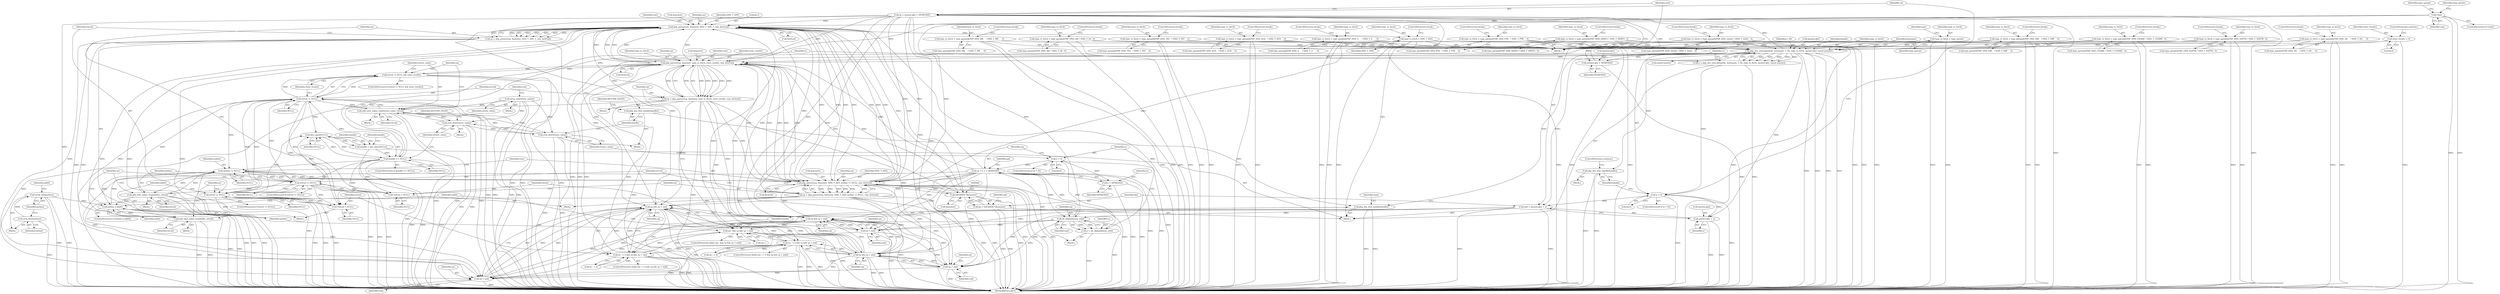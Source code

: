 digraph "1_php-src_2fefae47716d501aec41c1102f3fd4531f070b05@integer" {
"1000429" [label="(Call,cp = answer.qb2 + HFIXEDSZ)"];
"1000411" [label="(Call,php_dns_search(handle, hostname, C_IN, type_to_fetch, answer.qb2, sizeof answer))"];
"1000402" [label="(Call,handle == NULL)"];
"1000397" [label="(Call,handle = dns_open(NULL))"];
"1000399" [label="(Call,dns_open(NULL))"];
"1000523" [label="(Call,retval != NULL)"];
"1000608" [label="(Call,add_next_index_zval(addtl, retval))"];
"1000532" [label="(Call,authns || addtl)"];
"1000559" [label="(Call,authns != NULL)"];
"1000570" [label="(Call,add_next_index_zval(authns, retval))"];
"1000566" [label="(Call,retval != NULL)"];
"1000549" [label="(Call,*retval = NULL)"];
"1000174" [label="(Call,array_init(authns))"];
"1000172" [label="(Call,zval_dtor(authns))"];
"1000604" [label="(Call,retval != NULL)"];
"1000589" [label="(Call,*retval = NULL)"];
"1000528" [label="(Call,add_next_index_zval(return_value, retval))"];
"1000209" [label="(Call,array_init(return_value))"];
"1000406" [label="(Call,zval_dtor(return_value))"];
"1000489" [label="(Call,zval_dtor(return_value))"];
"1000325" [label="(Call,type_to_fetch = type_param&PHP_DNS_MX    ? DNS_T_MX    : 0)"];
"1000375" [label="(Call,type_to_fetch = type_param&PHP_DNS_A6\t ? DNS_T_A6 : 0)"];
"1000335" [label="(Call,type_to_fetch = type_param&PHP_DNS_TXT   ? DNS_T_TXT   : 0)"];
"1000295" [label="(Call,type_to_fetch = type_param&PHP_DNS_SOA   ? DNS_T_SOA   : 0)"];
"1000315" [label="(Call,type_to_fetch = type_param&PHP_DNS_HINFO ? DNS_T_HINFO : 0)"];
"1000305" [label="(Call,type_to_fetch = type_param&PHP_DNS_PTR   ? DNS_T_PTR   : 0)"];
"1000265" [label="(Call,type_to_fetch = type_param&PHP_DNS_A     ? DNS_T_A     : 0)"];
"1000390" [label="(Call,type_to_fetch = DNS_T_ANY)"];
"1000594" [label="(Call,php_parserr(cp, &answer, DNS_T_ANY, 1, raw, &retval))"];
"1000552" [label="(Call,cp = php_parserr(cp, &answer, DNS_T_ANY, authns != NULL, raw, &retval))"];
"1000554" [label="(Call,php_parserr(cp, &answer, DNS_T_ANY, authns != NULL, raw, &retval))"];
"1000510" [label="(Call,cp = php_parserr(cp, &answer, type_to_fetch, store_results, raw, &retval))"];
"1000512" [label="(Call,php_parserr(cp, &answer, type_to_fetch, store_results, raw, &retval))"];
"1000494" [label="(Call,cp += n + QFIXEDSZ)"];
"1000485" [label="(Call,n < 0)"];
"1000479" [label="(Call,n = dn_skipname(cp, end))"];
"1000481" [label="(Call,dn_skipname(cp, end))"];
"1000429" [label="(Call,cp = answer.qb2 + HFIXEDSZ)"];
"1000436" [label="(Call,end = answer.qb2 + n)"];
"1000422" [label="(Call,n < 0)"];
"1000409" [label="(Call,n = php_dns_search(handle, hostname, C_IN, type_to_fetch, answer.qb2, sizeof answer))"];
"1000503" [label="(Call,cp && cp < end)"];
"1000505" [label="(Call,cp < end)"];
"1000582" [label="(Call,cp && cp < end)"];
"1000542" [label="(Call,cp && cp < end)"];
"1000544" [label="(Call,cp < end)"];
"1000592" [label="(Call,cp = php_parserr(cp, &answer, DNS_T_ANY, 1, raw, &retval))"];
"1000584" [label="(Call,cp < end)"];
"1000445" [label="(Call,(HEADER *)&answer)"];
"1000522" [label="(Call,retval != NULL && store_results)"];
"1000385" [label="(Call,store_results = 0)"];
"1000184" [label="(Call,!raw)"];
"1000345" [label="(Call,type_to_fetch = type_param&PHP_DNS_AAAA\t ? DNS_T_AAAA  : 0)"];
"1000255" [label="(Call,type_to_fetch = type_param)"];
"1000355" [label="(Call,type_to_fetch = type_param&PHP_DNS_SRV   ? DNS_T_SRV   : 0)"];
"1000285" [label="(Call,type_to_fetch = type_param&PHP_DNS_CNAME ? DNS_T_CNAME : 0)"];
"1000365" [label="(Call,type_to_fetch = type_param&PHP_DNS_NAPTR ? DNS_T_NAPTR : 0)"];
"1000275" [label="(Call,type_to_fetch = type_param&PHP_DNS_NS    ? DNS_T_NS    : 0)"];
"1000500" [label="(Call,an-- && cp && cp < end)"];
"1000537" [label="(Call,ns-- > 0 && cp && cp < end)"];
"1000577" [label="(Call,ar-- > 0 && cp && cp < end)"];
"1000443" [label="(Call,hp = (HEADER *)&answer)"];
"1000438" [label="(Call,answer.qb2 + n)"];
"1000426" [label="(Call,php_dns_free_handle(handle))"];
"1000431" [label="(Call,answer.qb2 + HFIXEDSZ)"];
"1000491" [label="(Call,php_dns_free_handle(handle))"];
"1000611" [label="(Call,php_dns_free_handle(handle))"];
"1000496" [label="(Call,n + QFIXEDSZ)"];
"1000432" [label="(Call,answer.qb2)"];
"1000422" [label="(Call,n < 0)"];
"1000419" [label="(Call,sizeof answer)"];
"1000490" [label="(Identifier,return_value)"];
"1000171" [label="(Block,)"];
"1000605" [label="(Identifier,retval)"];
"1000307" [label="(Call,type_param&PHP_DNS_PTR   ? DNS_T_PTR   : 0)"];
"1000365" [label="(Call,type_to_fetch = type_param&PHP_DNS_NAPTR ? DNS_T_NAPTR : 0)"];
"1000577" [label="(Call,ar-- > 0 && cp && cp < end)"];
"1000202" [label="(Identifier,type_param)"];
"1000491" [label="(Call,php_dns_free_handle(handle))"];
"1000295" [label="(Call,type_to_fetch = type_param&PHP_DNS_SOA   ? DNS_T_SOA   : 0)"];
"1000387" [label="(Literal,0)"];
"1000401" [label="(ControlStructure,if (handle == NULL))"];
"1000287" [label="(Call,type_param&PHP_DNS_CNAME ? DNS_T_CNAME : 0)"];
"1000606" [label="(Identifier,NULL)"];
"1000184" [label="(Call,!raw)"];
"1000400" [label="(Identifier,NULL)"];
"1000550" [label="(Identifier,retval)"];
"1000327" [label="(Call,type_param&PHP_DNS_MX    ? DNS_T_MX    : 0)"];
"1000518" [label="(Identifier,raw)"];
"1000447" [label="(Call,&answer)"];
"1000353" [label="(ControlStructure,break;)"];
"1000532" [label="(Call,authns || addtl)"];
"1000355" [label="(Call,type_to_fetch = type_param&PHP_DNS_SRV   ? DNS_T_SRV   : 0)"];
"1000479" [label="(Call,n = dn_skipname(cp, end))"];
"1000415" [label="(Identifier,type_to_fetch)"];
"1000551" [label="(Identifier,NULL)"];
"1000406" [label="(Call,zval_dtor(return_value))"];
"1000210" [label="(Identifier,return_value)"];
"1000212" [label="(Identifier,raw)"];
"1000296" [label="(Identifier,type_to_fetch)"];
"1000537" [label="(Call,ns-- > 0 && cp && cp < end)"];
"1000356" [label="(Identifier,type_to_fetch)"];
"1000566" [label="(Call,retval != NULL)"];
"1000431" [label="(Call,answer.qb2 + HFIXEDSZ)"];
"1000255" [label="(Call,type_to_fetch = type_param)"];
"1000335" [label="(Call,type_to_fetch = type_param&PHP_DNS_TXT   ? DNS_T_TXT   : 0)"];
"1000528" [label="(Call,add_next_index_zval(return_value, retval))"];
"1000531" [label="(ControlStructure,if (authns || addtl))"];
"1000336" [label="(Identifier,type_to_fetch)"];
"1000507" [label="(Identifier,end)"];
"1000390" [label="(Call,type_to_fetch = DNS_T_ANY)"];
"1000377" [label="(Call,type_param&PHP_DNS_A6\t ? DNS_T_A6 : 0)"];
"1000523" [label="(Call,retval != NULL)"];
"1000608" [label="(Call,add_next_index_zval(addtl, retval))"];
"1000561" [label="(Identifier,NULL)"];
"1000297" [label="(Call,type_param&PHP_DNS_SOA   ? DNS_T_SOA   : 0)"];
"1000590" [label="(Identifier,retval)"];
"1000499" [label="(ControlStructure,while (an-- && cp && cp < end))"];
"1000267" [label="(Call,type_param&PHP_DNS_A     ? DNS_T_A     : 0)"];
"1000183" [label="(ControlStructure,if (!raw))"];
"1000611" [label="(Call,php_dns_free_handle(handle))"];
"1000486" [label="(Identifier,n)"];
"1000601" [label="(Call,&retval)"];
"1000517" [label="(Identifier,store_results)"];
"1000277" [label="(Call,type_param&PHP_DNS_NS    ? DNS_T_NS    : 0)"];
"1000326" [label="(Identifier,type_to_fetch)"];
"1000405" [label="(Block,)"];
"1000545" [label="(Identifier,cp)"];
"1000584" [label="(Call,cp < end)"];
"1000568" [label="(Identifier,NULL)"];
"1000527" [label="(Block,)"];
"1000346" [label="(Identifier,type_to_fetch)"];
"1000538" [label="(Call,ns-- > 0)"];
"1000172" [label="(Call,zval_dtor(authns))"];
"1000556" [label="(Call,&answer)"];
"1000427" [label="(Identifier,handle)"];
"1000603" [label="(ControlStructure,if (retval != NULL))"];
"1000409" [label="(Call,n = php_dns_search(handle, hostname, C_IN, type_to_fetch, answer.qb2, sizeof answer))"];
"1000413" [label="(Identifier,hostname)"];
"1000600" [label="(Identifier,raw)"];
"1000174" [label="(Call,array_init(authns))"];
"1000508" [label="(Block,)"];
"1000596" [label="(Call,&answer)"];
"1000592" [label="(Call,cp = php_parserr(cp, &answer, DNS_T_ANY, 1, raw, &retval))"];
"1000478" [label="(Block,)"];
"1000589" [label="(Call,*retval = NULL)"];
"1000273" [label="(ControlStructure,break;)"];
"1000375" [label="(Call,type_to_fetch = type_param&PHP_DNS_A6\t ? DNS_T_A6 : 0)"];
"1000516" [label="(Identifier,type_to_fetch)"];
"1000536" [label="(ControlStructure,while (ns-- > 0 && cp && cp < end))"];
"1000450" [label="(Identifier,qd)"];
"1000435" [label="(Identifier,HFIXEDSZ)"];
"1000323" [label="(ControlStructure,break;)"];
"1000414" [label="(Identifier,C_IN)"];
"1000306" [label="(Identifier,type_to_fetch)"];
"1000525" [label="(Identifier,NULL)"];
"1000555" [label="(Identifier,cp)"];
"1000609" [label="(Identifier,addtl)"];
"1000543" [label="(Identifier,cp)"];
"1000175" [label="(Identifier,authns)"];
"1000408" [label="(Identifier,RETURN_FALSE)"];
"1000552" [label="(Call,cp = php_parserr(cp, &answer, DNS_T_ANY, authns != NULL, raw, &retval))"];
"1000563" [label="(Call,&retval)"];
"1000513" [label="(Identifier,cp)"];
"1000266" [label="(Identifier,type_to_fetch)"];
"1000529" [label="(Identifier,return_value)"];
"1000578" [label="(Call,ar-- > 0)"];
"1000275" [label="(Call,type_to_fetch = type_param&PHP_DNS_NS    ? DNS_T_NS    : 0)"];
"1000544" [label="(Call,cp < end)"];
"1000367" [label="(Call,type_param&PHP_DNS_NAPTR ? DNS_T_NAPTR : 0)"];
"1000402" [label="(Call,handle == NULL)"];
"1000610" [label="(Identifier,retval)"];
"1000485" [label="(Call,n < 0)"];
"1000526" [label="(Identifier,store_results)"];
"1000521" [label="(ControlStructure,if (retval != NULL && store_results))"];
"1000286" [label="(Identifier,type_to_fetch)"];
"1000496" [label="(Call,n + QFIXEDSZ)"];
"1000337" [label="(Call,type_param&PHP_DNS_TXT   ? DNS_T_TXT   : 0)"];
"1000546" [label="(Identifier,end)"];
"1000522" [label="(Call,retval != NULL && store_results)"];
"1000416" [label="(Call,answer.qb2)"];
"1000498" [label="(Identifier,QFIXEDSZ)"];
"1000613" [label="(MethodReturn,RET)"];
"1000173" [label="(Identifier,authns)"];
"1000437" [label="(Identifier,end)"];
"1000511" [label="(Identifier,cp)"];
"1000376" [label="(Identifier,type_to_fetch)"];
"1000428" [label="(ControlStructure,continue;)"];
"1000259" [label="(Identifier,type)"];
"1000357" [label="(Call,type_param&PHP_DNS_SRV   ? DNS_T_SRV   : 0)"];
"1000385" [label="(Call,store_results = 0)"];
"1000315" [label="(Call,type_to_fetch = type_param&PHP_DNS_HINFO ? DNS_T_HINFO : 0)"];
"1000386" [label="(Identifier,store_results)"];
"1000505" [label="(Call,cp < end)"];
"1000558" [label="(Identifier,DNS_T_ANY)"];
"1000502" [label="(Identifier,an)"];
"1000559" [label="(Call,authns != NULL)"];
"1000514" [label="(Call,&answer)"];
"1000423" [label="(Identifier,n)"];
"1000425" [label="(Block,)"];
"1000399" [label="(Call,dns_open(NULL))"];
"1000594" [label="(Call,php_parserr(cp, &answer, DNS_T_ANY, 1, raw, &retval))"];
"1000587" [label="(Block,)"];
"1000489" [label="(Call,zval_dtor(return_value))"];
"1000488" [label="(Block,)"];
"1000436" [label="(Call,end = answer.qb2 + n)"];
"1000554" [label="(Call,php_parserr(cp, &answer, DNS_T_ANY, authns != NULL, raw, &retval))"];
"1000476" [label="(Identifier,qd)"];
"1000316" [label="(Identifier,type_to_fetch)"];
"1000265" [label="(Call,type_to_fetch = type_param&PHP_DNS_A     ? DNS_T_A     : 0)"];
"1000580" [label="(Identifier,ar)"];
"1000421" [label="(ControlStructure,if (n < 0))"];
"1000305" [label="(Call,type_to_fetch = type_param&PHP_DNS_PTR   ? DNS_T_PTR   : 0)"];
"1000283" [label="(ControlStructure,break;)"];
"1000482" [label="(Identifier,cp)"];
"1000430" [label="(Identifier,cp)"];
"1000504" [label="(Identifier,cp)"];
"1000303" [label="(ControlStructure,break;)"];
"1000572" [label="(Identifier,retval)"];
"1000443" [label="(Call,hp = (HEADER *)&answer)"];
"1000383" [label="(ControlStructure,break;)"];
"1000481" [label="(Call,dn_skipname(cp, end))"];
"1000542" [label="(Call,cp && cp < end)"];
"1000412" [label="(Identifier,handle)"];
"1000373" [label="(ControlStructure,break;)"];
"1000177" [label="(Identifier,addtl)"];
"1000492" [label="(Identifier,handle)"];
"1000607" [label="(Block,)"];
"1000438" [label="(Call,answer.qb2 + n)"];
"1000510" [label="(Call,cp = php_parserr(cp, &answer, type_to_fetch, store_results, raw, &retval))"];
"1000512" [label="(Call,php_parserr(cp, &answer, type_to_fetch, store_results, raw, &retval))"];
"1000480" [label="(Identifier,n)"];
"1000595" [label="(Identifier,cp)"];
"1000257" [label="(Identifier,type_param)"];
"1000424" [label="(Literal,0)"];
"1000343" [label="(ControlStructure,break;)"];
"1000553" [label="(Identifier,cp)"];
"1000533" [label="(Identifier,authns)"];
"1000391" [label="(Identifier,type_to_fetch)"];
"1000493" [label="(Identifier,RETURN_FALSE)"];
"1000429" [label="(Call,cp = answer.qb2 + HFIXEDSZ)"];
"1000444" [label="(Identifier,hp)"];
"1000497" [label="(Identifier,n)"];
"1000363" [label="(ControlStructure,break;)"];
"1000583" [label="(Identifier,cp)"];
"1000397" [label="(Call,handle = dns_open(NULL))"];
"1000562" [label="(Identifier,raw)"];
"1000586" [label="(Identifier,end)"];
"1000598" [label="(Identifier,DNS_T_ANY)"];
"1000549" [label="(Call,*retval = NULL)"];
"1000398" [label="(Identifier,handle)"];
"1000540" [label="(Identifier,ns)"];
"1000524" [label="(Identifier,retval)"];
"1000256" [label="(Identifier,type_to_fetch)"];
"1000593" [label="(Identifier,cp)"];
"1000612" [label="(Identifier,handle)"];
"1000209" [label="(Call,array_init(return_value))"];
"1000439" [label="(Call,answer.qb2)"];
"1000445" [label="(Call,(HEADER *)&answer)"];
"1000246" [label="(Identifier,type)"];
"1000604" [label="(Call,retval != NULL)"];
"1000530" [label="(Identifier,retval)"];
"1000325" [label="(Call,type_to_fetch = type_param&PHP_DNS_MX    ? DNS_T_MX    : 0)"];
"1000285" [label="(Call,type_to_fetch = type_param&PHP_DNS_CNAME ? DNS_T_CNAME : 0)"];
"1000185" [label="(Identifier,raw)"];
"1000403" [label="(Identifier,handle)"];
"1000570" [label="(Call,add_next_index_zval(authns, retval))"];
"1000404" [label="(Identifier,NULL)"];
"1000591" [label="(Identifier,NULL)"];
"1000253" [label="(Block,)"];
"1000494" [label="(Call,cp += n + QFIXEDSZ)"];
"1000483" [label="(Identifier,end)"];
"1000599" [label="(Literal,1)"];
"1000500" [label="(Call,an-- && cp && cp < end)"];
"1000574" [label="(Identifier,addtl)"];
"1000519" [label="(Call,&retval)"];
"1000567" [label="(Identifier,retval)"];
"1000317" [label="(Call,type_param&PHP_DNS_HINFO ? DNS_T_HINFO : 0)"];
"1000442" [label="(Identifier,n)"];
"1000276" [label="(Identifier,type_to_fetch)"];
"1000396" [label="(Block,)"];
"1000393" [label="(ControlStructure,break;)"];
"1000392" [label="(Identifier,DNS_T_ANY)"];
"1000506" [label="(Identifier,cp)"];
"1000576" [label="(ControlStructure,while (ar-- > 0 && cp && cp < end))"];
"1000410" [label="(Identifier,n)"];
"1000571" [label="(Identifier,authns)"];
"1000388" [label="(ControlStructure,continue;)"];
"1000495" [label="(Identifier,cp)"];
"1000313" [label="(ControlStructure,break;)"];
"1000190" [label="(Identifier,type_param)"];
"1000407" [label="(Identifier,return_value)"];
"1000565" [label="(ControlStructure,if (retval != NULL))"];
"1000534" [label="(Identifier,addtl)"];
"1000560" [label="(Identifier,authns)"];
"1000293" [label="(ControlStructure,break;)"];
"1000503" [label="(Call,cp && cp < end)"];
"1000484" [label="(ControlStructure,if (n < 0))"];
"1000547" [label="(Block,)"];
"1000345" [label="(Call,type_to_fetch = type_param&PHP_DNS_AAAA\t ? DNS_T_AAAA  : 0)"];
"1000347" [label="(Call,type_param&PHP_DNS_AAAA\t ? DNS_T_AAAA  : 0)"];
"1000426" [label="(Call,php_dns_free_handle(handle))"];
"1000501" [label="(Call,an--)"];
"1000333" [label="(ControlStructure,break;)"];
"1000585" [label="(Identifier,cp)"];
"1000366" [label="(Identifier,type_to_fetch)"];
"1000487" [label="(Literal,0)"];
"1000582" [label="(Call,cp && cp < end)"];
"1000569" [label="(Block,)"];
"1000411" [label="(Call,php_dns_search(handle, hostname, C_IN, type_to_fetch, answer.qb2, sizeof answer))"];
"1000110" [label="(Block,)"];
"1000429" -> "1000396"  [label="AST: "];
"1000429" -> "1000431"  [label="CFG: "];
"1000430" -> "1000429"  [label="AST: "];
"1000431" -> "1000429"  [label="AST: "];
"1000437" -> "1000429"  [label="CFG: "];
"1000429" -> "1000613"  [label="DDG: "];
"1000429" -> "1000613"  [label="DDG: "];
"1000411" -> "1000429"  [label="DDG: "];
"1000429" -> "1000481"  [label="DDG: "];
"1000429" -> "1000503"  [label="DDG: "];
"1000429" -> "1000505"  [label="DDG: "];
"1000429" -> "1000512"  [label="DDG: "];
"1000429" -> "1000542"  [label="DDG: "];
"1000429" -> "1000544"  [label="DDG: "];
"1000429" -> "1000554"  [label="DDG: "];
"1000429" -> "1000582"  [label="DDG: "];
"1000429" -> "1000584"  [label="DDG: "];
"1000429" -> "1000594"  [label="DDG: "];
"1000411" -> "1000409"  [label="AST: "];
"1000411" -> "1000419"  [label="CFG: "];
"1000412" -> "1000411"  [label="AST: "];
"1000413" -> "1000411"  [label="AST: "];
"1000414" -> "1000411"  [label="AST: "];
"1000415" -> "1000411"  [label="AST: "];
"1000416" -> "1000411"  [label="AST: "];
"1000419" -> "1000411"  [label="AST: "];
"1000409" -> "1000411"  [label="CFG: "];
"1000411" -> "1000613"  [label="DDG: "];
"1000411" -> "1000613"  [label="DDG: "];
"1000411" -> "1000613"  [label="DDG: "];
"1000411" -> "1000613"  [label="DDG: "];
"1000411" -> "1000409"  [label="DDG: "];
"1000411" -> "1000409"  [label="DDG: "];
"1000411" -> "1000409"  [label="DDG: "];
"1000411" -> "1000409"  [label="DDG: "];
"1000411" -> "1000409"  [label="DDG: "];
"1000402" -> "1000411"  [label="DDG: "];
"1000325" -> "1000411"  [label="DDG: "];
"1000375" -> "1000411"  [label="DDG: "];
"1000335" -> "1000411"  [label="DDG: "];
"1000295" -> "1000411"  [label="DDG: "];
"1000315" -> "1000411"  [label="DDG: "];
"1000305" -> "1000411"  [label="DDG: "];
"1000265" -> "1000411"  [label="DDG: "];
"1000390" -> "1000411"  [label="DDG: "];
"1000345" -> "1000411"  [label="DDG: "];
"1000255" -> "1000411"  [label="DDG: "];
"1000355" -> "1000411"  [label="DDG: "];
"1000285" -> "1000411"  [label="DDG: "];
"1000365" -> "1000411"  [label="DDG: "];
"1000275" -> "1000411"  [label="DDG: "];
"1000411" -> "1000426"  [label="DDG: "];
"1000411" -> "1000431"  [label="DDG: "];
"1000411" -> "1000436"  [label="DDG: "];
"1000411" -> "1000438"  [label="DDG: "];
"1000411" -> "1000491"  [label="DDG: "];
"1000411" -> "1000512"  [label="DDG: "];
"1000411" -> "1000611"  [label="DDG: "];
"1000402" -> "1000401"  [label="AST: "];
"1000402" -> "1000404"  [label="CFG: "];
"1000403" -> "1000402"  [label="AST: "];
"1000404" -> "1000402"  [label="AST: "];
"1000407" -> "1000402"  [label="CFG: "];
"1000410" -> "1000402"  [label="CFG: "];
"1000402" -> "1000613"  [label="DDG: "];
"1000402" -> "1000613"  [label="DDG: "];
"1000402" -> "1000399"  [label="DDG: "];
"1000397" -> "1000402"  [label="DDG: "];
"1000399" -> "1000402"  [label="DDG: "];
"1000402" -> "1000523"  [label="DDG: "];
"1000402" -> "1000549"  [label="DDG: "];
"1000402" -> "1000559"  [label="DDG: "];
"1000402" -> "1000589"  [label="DDG: "];
"1000402" -> "1000604"  [label="DDG: "];
"1000397" -> "1000396"  [label="AST: "];
"1000397" -> "1000399"  [label="CFG: "];
"1000398" -> "1000397"  [label="AST: "];
"1000399" -> "1000397"  [label="AST: "];
"1000403" -> "1000397"  [label="CFG: "];
"1000397" -> "1000613"  [label="DDG: "];
"1000399" -> "1000397"  [label="DDG: "];
"1000399" -> "1000400"  [label="CFG: "];
"1000400" -> "1000399"  [label="AST: "];
"1000523" -> "1000399"  [label="DDG: "];
"1000566" -> "1000399"  [label="DDG: "];
"1000604" -> "1000399"  [label="DDG: "];
"1000523" -> "1000522"  [label="AST: "];
"1000523" -> "1000525"  [label="CFG: "];
"1000524" -> "1000523"  [label="AST: "];
"1000525" -> "1000523"  [label="AST: "];
"1000526" -> "1000523"  [label="CFG: "];
"1000522" -> "1000523"  [label="CFG: "];
"1000523" -> "1000613"  [label="DDG: "];
"1000523" -> "1000613"  [label="DDG: "];
"1000523" -> "1000522"  [label="DDG: "];
"1000523" -> "1000522"  [label="DDG: "];
"1000608" -> "1000523"  [label="DDG: "];
"1000528" -> "1000523"  [label="DDG: "];
"1000566" -> "1000523"  [label="DDG: "];
"1000570" -> "1000523"  [label="DDG: "];
"1000604" -> "1000523"  [label="DDG: "];
"1000523" -> "1000528"  [label="DDG: "];
"1000523" -> "1000549"  [label="DDG: "];
"1000523" -> "1000559"  [label="DDG: "];
"1000523" -> "1000589"  [label="DDG: "];
"1000523" -> "1000604"  [label="DDG: "];
"1000608" -> "1000607"  [label="AST: "];
"1000608" -> "1000610"  [label="CFG: "];
"1000609" -> "1000608"  [label="AST: "];
"1000610" -> "1000608"  [label="AST: "];
"1000580" -> "1000608"  [label="CFG: "];
"1000608" -> "1000613"  [label="DDG: "];
"1000608" -> "1000613"  [label="DDG: "];
"1000532" -> "1000608"  [label="DDG: "];
"1000604" -> "1000608"  [label="DDG: "];
"1000532" -> "1000531"  [label="AST: "];
"1000532" -> "1000533"  [label="CFG: "];
"1000532" -> "1000534"  [label="CFG: "];
"1000533" -> "1000532"  [label="AST: "];
"1000534" -> "1000532"  [label="AST: "];
"1000540" -> "1000532"  [label="CFG: "];
"1000574" -> "1000532"  [label="CFG: "];
"1000532" -> "1000613"  [label="DDG: "];
"1000532" -> "1000613"  [label="DDG: "];
"1000559" -> "1000532"  [label="DDG: "];
"1000570" -> "1000532"  [label="DDG: "];
"1000174" -> "1000532"  [label="DDG: "];
"1000532" -> "1000559"  [label="DDG: "];
"1000559" -> "1000554"  [label="AST: "];
"1000559" -> "1000561"  [label="CFG: "];
"1000560" -> "1000559"  [label="AST: "];
"1000561" -> "1000559"  [label="AST: "];
"1000562" -> "1000559"  [label="CFG: "];
"1000559" -> "1000613"  [label="DDG: "];
"1000559" -> "1000554"  [label="DDG: "];
"1000559" -> "1000554"  [label="DDG: "];
"1000570" -> "1000559"  [label="DDG: "];
"1000566" -> "1000559"  [label="DDG: "];
"1000559" -> "1000566"  [label="DDG: "];
"1000559" -> "1000570"  [label="DDG: "];
"1000570" -> "1000569"  [label="AST: "];
"1000570" -> "1000572"  [label="CFG: "];
"1000571" -> "1000570"  [label="AST: "];
"1000572" -> "1000570"  [label="AST: "];
"1000540" -> "1000570"  [label="CFG: "];
"1000570" -> "1000613"  [label="DDG: "];
"1000570" -> "1000613"  [label="DDG: "];
"1000570" -> "1000613"  [label="DDG: "];
"1000566" -> "1000570"  [label="DDG: "];
"1000566" -> "1000565"  [label="AST: "];
"1000566" -> "1000568"  [label="CFG: "];
"1000567" -> "1000566"  [label="AST: "];
"1000568" -> "1000566"  [label="AST: "];
"1000540" -> "1000566"  [label="CFG: "];
"1000571" -> "1000566"  [label="CFG: "];
"1000566" -> "1000613"  [label="DDG: "];
"1000566" -> "1000613"  [label="DDG: "];
"1000566" -> "1000613"  [label="DDG: "];
"1000566" -> "1000549"  [label="DDG: "];
"1000549" -> "1000566"  [label="DDG: "];
"1000566" -> "1000589"  [label="DDG: "];
"1000566" -> "1000604"  [label="DDG: "];
"1000549" -> "1000547"  [label="AST: "];
"1000549" -> "1000551"  [label="CFG: "];
"1000550" -> "1000549"  [label="AST: "];
"1000551" -> "1000549"  [label="AST: "];
"1000553" -> "1000549"  [label="CFG: "];
"1000174" -> "1000171"  [label="AST: "];
"1000174" -> "1000175"  [label="CFG: "];
"1000175" -> "1000174"  [label="AST: "];
"1000177" -> "1000174"  [label="CFG: "];
"1000174" -> "1000613"  [label="DDG: "];
"1000174" -> "1000613"  [label="DDG: "];
"1000172" -> "1000174"  [label="DDG: "];
"1000172" -> "1000171"  [label="AST: "];
"1000172" -> "1000173"  [label="CFG: "];
"1000173" -> "1000172"  [label="AST: "];
"1000175" -> "1000172"  [label="CFG: "];
"1000172" -> "1000613"  [label="DDG: "];
"1000604" -> "1000603"  [label="AST: "];
"1000604" -> "1000606"  [label="CFG: "];
"1000605" -> "1000604"  [label="AST: "];
"1000606" -> "1000604"  [label="AST: "];
"1000580" -> "1000604"  [label="CFG: "];
"1000609" -> "1000604"  [label="CFG: "];
"1000604" -> "1000613"  [label="DDG: "];
"1000604" -> "1000613"  [label="DDG: "];
"1000604" -> "1000613"  [label="DDG: "];
"1000604" -> "1000589"  [label="DDG: "];
"1000589" -> "1000604"  [label="DDG: "];
"1000589" -> "1000587"  [label="AST: "];
"1000589" -> "1000591"  [label="CFG: "];
"1000590" -> "1000589"  [label="AST: "];
"1000591" -> "1000589"  [label="AST: "];
"1000593" -> "1000589"  [label="CFG: "];
"1000528" -> "1000527"  [label="AST: "];
"1000528" -> "1000530"  [label="CFG: "];
"1000529" -> "1000528"  [label="AST: "];
"1000530" -> "1000528"  [label="AST: "];
"1000502" -> "1000528"  [label="CFG: "];
"1000528" -> "1000613"  [label="DDG: "];
"1000528" -> "1000613"  [label="DDG: "];
"1000528" -> "1000613"  [label="DDG: "];
"1000528" -> "1000406"  [label="DDG: "];
"1000528" -> "1000489"  [label="DDG: "];
"1000209" -> "1000528"  [label="DDG: "];
"1000406" -> "1000528"  [label="DDG: "];
"1000489" -> "1000528"  [label="DDG: "];
"1000209" -> "1000110"  [label="AST: "];
"1000209" -> "1000210"  [label="CFG: "];
"1000210" -> "1000209"  [label="AST: "];
"1000212" -> "1000209"  [label="CFG: "];
"1000209" -> "1000613"  [label="DDG: "];
"1000209" -> "1000613"  [label="DDG: "];
"1000209" -> "1000406"  [label="DDG: "];
"1000209" -> "1000489"  [label="DDG: "];
"1000406" -> "1000405"  [label="AST: "];
"1000406" -> "1000407"  [label="CFG: "];
"1000407" -> "1000406"  [label="AST: "];
"1000408" -> "1000406"  [label="CFG: "];
"1000406" -> "1000613"  [label="DDG: "];
"1000406" -> "1000613"  [label="DDG: "];
"1000489" -> "1000406"  [label="DDG: "];
"1000406" -> "1000489"  [label="DDG: "];
"1000489" -> "1000488"  [label="AST: "];
"1000489" -> "1000490"  [label="CFG: "];
"1000490" -> "1000489"  [label="AST: "];
"1000492" -> "1000489"  [label="CFG: "];
"1000489" -> "1000613"  [label="DDG: "];
"1000489" -> "1000613"  [label="DDG: "];
"1000325" -> "1000253"  [label="AST: "];
"1000325" -> "1000327"  [label="CFG: "];
"1000326" -> "1000325"  [label="AST: "];
"1000327" -> "1000325"  [label="AST: "];
"1000333" -> "1000325"  [label="CFG: "];
"1000325" -> "1000613"  [label="DDG: "];
"1000325" -> "1000613"  [label="DDG: "];
"1000375" -> "1000253"  [label="AST: "];
"1000375" -> "1000377"  [label="CFG: "];
"1000376" -> "1000375"  [label="AST: "];
"1000377" -> "1000375"  [label="AST: "];
"1000383" -> "1000375"  [label="CFG: "];
"1000375" -> "1000613"  [label="DDG: "];
"1000375" -> "1000613"  [label="DDG: "];
"1000335" -> "1000253"  [label="AST: "];
"1000335" -> "1000337"  [label="CFG: "];
"1000336" -> "1000335"  [label="AST: "];
"1000337" -> "1000335"  [label="AST: "];
"1000343" -> "1000335"  [label="CFG: "];
"1000335" -> "1000613"  [label="DDG: "];
"1000335" -> "1000613"  [label="DDG: "];
"1000295" -> "1000253"  [label="AST: "];
"1000295" -> "1000297"  [label="CFG: "];
"1000296" -> "1000295"  [label="AST: "];
"1000297" -> "1000295"  [label="AST: "];
"1000303" -> "1000295"  [label="CFG: "];
"1000295" -> "1000613"  [label="DDG: "];
"1000295" -> "1000613"  [label="DDG: "];
"1000315" -> "1000253"  [label="AST: "];
"1000315" -> "1000317"  [label="CFG: "];
"1000316" -> "1000315"  [label="AST: "];
"1000317" -> "1000315"  [label="AST: "];
"1000323" -> "1000315"  [label="CFG: "];
"1000315" -> "1000613"  [label="DDG: "];
"1000315" -> "1000613"  [label="DDG: "];
"1000305" -> "1000253"  [label="AST: "];
"1000305" -> "1000307"  [label="CFG: "];
"1000306" -> "1000305"  [label="AST: "];
"1000307" -> "1000305"  [label="AST: "];
"1000313" -> "1000305"  [label="CFG: "];
"1000305" -> "1000613"  [label="DDG: "];
"1000305" -> "1000613"  [label="DDG: "];
"1000265" -> "1000253"  [label="AST: "];
"1000265" -> "1000267"  [label="CFG: "];
"1000266" -> "1000265"  [label="AST: "];
"1000267" -> "1000265"  [label="AST: "];
"1000273" -> "1000265"  [label="CFG: "];
"1000265" -> "1000613"  [label="DDG: "];
"1000265" -> "1000613"  [label="DDG: "];
"1000390" -> "1000253"  [label="AST: "];
"1000390" -> "1000392"  [label="CFG: "];
"1000391" -> "1000390"  [label="AST: "];
"1000392" -> "1000390"  [label="AST: "];
"1000393" -> "1000390"  [label="CFG: "];
"1000390" -> "1000613"  [label="DDG: "];
"1000390" -> "1000613"  [label="DDG: "];
"1000594" -> "1000390"  [label="DDG: "];
"1000554" -> "1000390"  [label="DDG: "];
"1000594" -> "1000592"  [label="AST: "];
"1000594" -> "1000601"  [label="CFG: "];
"1000595" -> "1000594"  [label="AST: "];
"1000596" -> "1000594"  [label="AST: "];
"1000598" -> "1000594"  [label="AST: "];
"1000599" -> "1000594"  [label="AST: "];
"1000600" -> "1000594"  [label="AST: "];
"1000601" -> "1000594"  [label="AST: "];
"1000592" -> "1000594"  [label="CFG: "];
"1000594" -> "1000613"  [label="DDG: "];
"1000594" -> "1000613"  [label="DDG: "];
"1000594" -> "1000613"  [label="DDG: "];
"1000594" -> "1000613"  [label="DDG: "];
"1000594" -> "1000445"  [label="DDG: "];
"1000594" -> "1000512"  [label="DDG: "];
"1000594" -> "1000512"  [label="DDG: "];
"1000594" -> "1000554"  [label="DDG: "];
"1000594" -> "1000554"  [label="DDG: "];
"1000594" -> "1000554"  [label="DDG: "];
"1000594" -> "1000592"  [label="DDG: "];
"1000594" -> "1000592"  [label="DDG: "];
"1000594" -> "1000592"  [label="DDG: "];
"1000594" -> "1000592"  [label="DDG: "];
"1000594" -> "1000592"  [label="DDG: "];
"1000594" -> "1000592"  [label="DDG: "];
"1000552" -> "1000594"  [label="DDG: "];
"1000582" -> "1000594"  [label="DDG: "];
"1000510" -> "1000594"  [label="DDG: "];
"1000494" -> "1000594"  [label="DDG: "];
"1000542" -> "1000594"  [label="DDG: "];
"1000503" -> "1000594"  [label="DDG: "];
"1000592" -> "1000594"  [label="DDG: "];
"1000512" -> "1000594"  [label="DDG: "];
"1000512" -> "1000594"  [label="DDG: "];
"1000512" -> "1000594"  [label="DDG: "];
"1000554" -> "1000594"  [label="DDG: "];
"1000554" -> "1000594"  [label="DDG: "];
"1000554" -> "1000594"  [label="DDG: "];
"1000554" -> "1000594"  [label="DDG: "];
"1000445" -> "1000594"  [label="DDG: "];
"1000184" -> "1000594"  [label="DDG: "];
"1000552" -> "1000547"  [label="AST: "];
"1000552" -> "1000554"  [label="CFG: "];
"1000553" -> "1000552"  [label="AST: "];
"1000554" -> "1000552"  [label="AST: "];
"1000567" -> "1000552"  [label="CFG: "];
"1000552" -> "1000613"  [label="DDG: "];
"1000552" -> "1000613"  [label="DDG: "];
"1000552" -> "1000542"  [label="DDG: "];
"1000552" -> "1000544"  [label="DDG: "];
"1000554" -> "1000552"  [label="DDG: "];
"1000554" -> "1000552"  [label="DDG: "];
"1000554" -> "1000552"  [label="DDG: "];
"1000554" -> "1000552"  [label="DDG: "];
"1000554" -> "1000552"  [label="DDG: "];
"1000554" -> "1000552"  [label="DDG: "];
"1000552" -> "1000554"  [label="DDG: "];
"1000552" -> "1000582"  [label="DDG: "];
"1000552" -> "1000584"  [label="DDG: "];
"1000554" -> "1000563"  [label="CFG: "];
"1000555" -> "1000554"  [label="AST: "];
"1000556" -> "1000554"  [label="AST: "];
"1000558" -> "1000554"  [label="AST: "];
"1000562" -> "1000554"  [label="AST: "];
"1000563" -> "1000554"  [label="AST: "];
"1000554" -> "1000613"  [label="DDG: "];
"1000554" -> "1000613"  [label="DDG: "];
"1000554" -> "1000613"  [label="DDG: "];
"1000554" -> "1000613"  [label="DDG: "];
"1000554" -> "1000613"  [label="DDG: "];
"1000554" -> "1000445"  [label="DDG: "];
"1000554" -> "1000512"  [label="DDG: "];
"1000554" -> "1000512"  [label="DDG: "];
"1000510" -> "1000554"  [label="DDG: "];
"1000494" -> "1000554"  [label="DDG: "];
"1000542" -> "1000554"  [label="DDG: "];
"1000503" -> "1000554"  [label="DDG: "];
"1000512" -> "1000554"  [label="DDG: "];
"1000512" -> "1000554"  [label="DDG: "];
"1000512" -> "1000554"  [label="DDG: "];
"1000445" -> "1000554"  [label="DDG: "];
"1000184" -> "1000554"  [label="DDG: "];
"1000510" -> "1000508"  [label="AST: "];
"1000510" -> "1000512"  [label="CFG: "];
"1000511" -> "1000510"  [label="AST: "];
"1000512" -> "1000510"  [label="AST: "];
"1000524" -> "1000510"  [label="CFG: "];
"1000510" -> "1000613"  [label="DDG: "];
"1000510" -> "1000613"  [label="DDG: "];
"1000510" -> "1000503"  [label="DDG: "];
"1000510" -> "1000505"  [label="DDG: "];
"1000512" -> "1000510"  [label="DDG: "];
"1000512" -> "1000510"  [label="DDG: "];
"1000512" -> "1000510"  [label="DDG: "];
"1000512" -> "1000510"  [label="DDG: "];
"1000512" -> "1000510"  [label="DDG: "];
"1000512" -> "1000510"  [label="DDG: "];
"1000510" -> "1000512"  [label="DDG: "];
"1000510" -> "1000542"  [label="DDG: "];
"1000510" -> "1000544"  [label="DDG: "];
"1000510" -> "1000582"  [label="DDG: "];
"1000510" -> "1000584"  [label="DDG: "];
"1000512" -> "1000519"  [label="CFG: "];
"1000513" -> "1000512"  [label="AST: "];
"1000514" -> "1000512"  [label="AST: "];
"1000516" -> "1000512"  [label="AST: "];
"1000517" -> "1000512"  [label="AST: "];
"1000518" -> "1000512"  [label="AST: "];
"1000519" -> "1000512"  [label="AST: "];
"1000512" -> "1000613"  [label="DDG: "];
"1000512" -> "1000613"  [label="DDG: "];
"1000512" -> "1000613"  [label="DDG: "];
"1000512" -> "1000613"  [label="DDG: "];
"1000512" -> "1000445"  [label="DDG: "];
"1000494" -> "1000512"  [label="DDG: "];
"1000503" -> "1000512"  [label="DDG: "];
"1000445" -> "1000512"  [label="DDG: "];
"1000522" -> "1000512"  [label="DDG: "];
"1000385" -> "1000512"  [label="DDG: "];
"1000184" -> "1000512"  [label="DDG: "];
"1000512" -> "1000522"  [label="DDG: "];
"1000494" -> "1000478"  [label="AST: "];
"1000494" -> "1000496"  [label="CFG: "];
"1000495" -> "1000494"  [label="AST: "];
"1000496" -> "1000494"  [label="AST: "];
"1000476" -> "1000494"  [label="CFG: "];
"1000494" -> "1000613"  [label="DDG: "];
"1000494" -> "1000613"  [label="DDG: "];
"1000494" -> "1000481"  [label="DDG: "];
"1000485" -> "1000494"  [label="DDG: "];
"1000481" -> "1000494"  [label="DDG: "];
"1000494" -> "1000503"  [label="DDG: "];
"1000494" -> "1000505"  [label="DDG: "];
"1000494" -> "1000542"  [label="DDG: "];
"1000494" -> "1000544"  [label="DDG: "];
"1000494" -> "1000582"  [label="DDG: "];
"1000494" -> "1000584"  [label="DDG: "];
"1000485" -> "1000484"  [label="AST: "];
"1000485" -> "1000487"  [label="CFG: "];
"1000486" -> "1000485"  [label="AST: "];
"1000487" -> "1000485"  [label="AST: "];
"1000490" -> "1000485"  [label="CFG: "];
"1000495" -> "1000485"  [label="CFG: "];
"1000485" -> "1000613"  [label="DDG: "];
"1000479" -> "1000485"  [label="DDG: "];
"1000485" -> "1000496"  [label="DDG: "];
"1000479" -> "1000478"  [label="AST: "];
"1000479" -> "1000481"  [label="CFG: "];
"1000480" -> "1000479"  [label="AST: "];
"1000481" -> "1000479"  [label="AST: "];
"1000486" -> "1000479"  [label="CFG: "];
"1000479" -> "1000613"  [label="DDG: "];
"1000481" -> "1000479"  [label="DDG: "];
"1000481" -> "1000479"  [label="DDG: "];
"1000481" -> "1000483"  [label="CFG: "];
"1000482" -> "1000481"  [label="AST: "];
"1000483" -> "1000481"  [label="AST: "];
"1000481" -> "1000613"  [label="DDG: "];
"1000436" -> "1000481"  [label="DDG: "];
"1000481" -> "1000505"  [label="DDG: "];
"1000481" -> "1000544"  [label="DDG: "];
"1000481" -> "1000584"  [label="DDG: "];
"1000436" -> "1000396"  [label="AST: "];
"1000436" -> "1000438"  [label="CFG: "];
"1000437" -> "1000436"  [label="AST: "];
"1000438" -> "1000436"  [label="AST: "];
"1000444" -> "1000436"  [label="CFG: "];
"1000436" -> "1000613"  [label="DDG: "];
"1000436" -> "1000613"  [label="DDG: "];
"1000422" -> "1000436"  [label="DDG: "];
"1000436" -> "1000505"  [label="DDG: "];
"1000436" -> "1000544"  [label="DDG: "];
"1000436" -> "1000584"  [label="DDG: "];
"1000422" -> "1000421"  [label="AST: "];
"1000422" -> "1000424"  [label="CFG: "];
"1000423" -> "1000422"  [label="AST: "];
"1000424" -> "1000422"  [label="AST: "];
"1000427" -> "1000422"  [label="CFG: "];
"1000430" -> "1000422"  [label="CFG: "];
"1000422" -> "1000613"  [label="DDG: "];
"1000422" -> "1000613"  [label="DDG: "];
"1000409" -> "1000422"  [label="DDG: "];
"1000422" -> "1000438"  [label="DDG: "];
"1000409" -> "1000396"  [label="AST: "];
"1000410" -> "1000409"  [label="AST: "];
"1000423" -> "1000409"  [label="CFG: "];
"1000409" -> "1000613"  [label="DDG: "];
"1000503" -> "1000500"  [label="AST: "];
"1000503" -> "1000504"  [label="CFG: "];
"1000503" -> "1000505"  [label="CFG: "];
"1000504" -> "1000503"  [label="AST: "];
"1000505" -> "1000503"  [label="AST: "];
"1000500" -> "1000503"  [label="CFG: "];
"1000503" -> "1000613"  [label="DDG: "];
"1000503" -> "1000613"  [label="DDG: "];
"1000503" -> "1000500"  [label="DDG: "];
"1000503" -> "1000500"  [label="DDG: "];
"1000505" -> "1000503"  [label="DDG: "];
"1000505" -> "1000503"  [label="DDG: "];
"1000582" -> "1000503"  [label="DDG: "];
"1000542" -> "1000503"  [label="DDG: "];
"1000503" -> "1000542"  [label="DDG: "];
"1000503" -> "1000542"  [label="DDG: "];
"1000503" -> "1000544"  [label="DDG: "];
"1000503" -> "1000582"  [label="DDG: "];
"1000503" -> "1000582"  [label="DDG: "];
"1000503" -> "1000584"  [label="DDG: "];
"1000505" -> "1000507"  [label="CFG: "];
"1000506" -> "1000505"  [label="AST: "];
"1000507" -> "1000505"  [label="AST: "];
"1000505" -> "1000613"  [label="DDG: "];
"1000505" -> "1000544"  [label="DDG: "];
"1000505" -> "1000584"  [label="DDG: "];
"1000582" -> "1000577"  [label="AST: "];
"1000582" -> "1000583"  [label="CFG: "];
"1000582" -> "1000584"  [label="CFG: "];
"1000583" -> "1000582"  [label="AST: "];
"1000584" -> "1000582"  [label="AST: "];
"1000577" -> "1000582"  [label="CFG: "];
"1000582" -> "1000613"  [label="DDG: "];
"1000582" -> "1000613"  [label="DDG: "];
"1000582" -> "1000542"  [label="DDG: "];
"1000582" -> "1000577"  [label="DDG: "];
"1000582" -> "1000577"  [label="DDG: "];
"1000542" -> "1000582"  [label="DDG: "];
"1000542" -> "1000582"  [label="DDG: "];
"1000592" -> "1000582"  [label="DDG: "];
"1000584" -> "1000582"  [label="DDG: "];
"1000584" -> "1000582"  [label="DDG: "];
"1000542" -> "1000537"  [label="AST: "];
"1000542" -> "1000543"  [label="CFG: "];
"1000542" -> "1000544"  [label="CFG: "];
"1000543" -> "1000542"  [label="AST: "];
"1000544" -> "1000542"  [label="AST: "];
"1000537" -> "1000542"  [label="CFG: "];
"1000542" -> "1000613"  [label="DDG: "];
"1000542" -> "1000613"  [label="DDG: "];
"1000542" -> "1000537"  [label="DDG: "];
"1000542" -> "1000537"  [label="DDG: "];
"1000544" -> "1000542"  [label="DDG: "];
"1000544" -> "1000542"  [label="DDG: "];
"1000542" -> "1000584"  [label="DDG: "];
"1000544" -> "1000546"  [label="CFG: "];
"1000545" -> "1000544"  [label="AST: "];
"1000546" -> "1000544"  [label="AST: "];
"1000544" -> "1000613"  [label="DDG: "];
"1000544" -> "1000584"  [label="DDG: "];
"1000592" -> "1000587"  [label="AST: "];
"1000593" -> "1000592"  [label="AST: "];
"1000605" -> "1000592"  [label="CFG: "];
"1000592" -> "1000613"  [label="DDG: "];
"1000592" -> "1000613"  [label="DDG: "];
"1000592" -> "1000584"  [label="DDG: "];
"1000584" -> "1000586"  [label="CFG: "];
"1000585" -> "1000584"  [label="AST: "];
"1000586" -> "1000584"  [label="AST: "];
"1000584" -> "1000613"  [label="DDG: "];
"1000445" -> "1000443"  [label="AST: "];
"1000445" -> "1000447"  [label="CFG: "];
"1000446" -> "1000445"  [label="AST: "];
"1000447" -> "1000445"  [label="AST: "];
"1000443" -> "1000445"  [label="CFG: "];
"1000445" -> "1000613"  [label="DDG: "];
"1000445" -> "1000443"  [label="DDG: "];
"1000522" -> "1000521"  [label="AST: "];
"1000522" -> "1000526"  [label="CFG: "];
"1000526" -> "1000522"  [label="AST: "];
"1000502" -> "1000522"  [label="CFG: "];
"1000529" -> "1000522"  [label="CFG: "];
"1000522" -> "1000613"  [label="DDG: "];
"1000522" -> "1000613"  [label="DDG: "];
"1000522" -> "1000613"  [label="DDG: "];
"1000385" -> "1000253"  [label="AST: "];
"1000385" -> "1000387"  [label="CFG: "];
"1000386" -> "1000385"  [label="AST: "];
"1000387" -> "1000385"  [label="AST: "];
"1000388" -> "1000385"  [label="CFG: "];
"1000385" -> "1000613"  [label="DDG: "];
"1000184" -> "1000183"  [label="AST: "];
"1000184" -> "1000185"  [label="CFG: "];
"1000185" -> "1000184"  [label="AST: "];
"1000190" -> "1000184"  [label="CFG: "];
"1000202" -> "1000184"  [label="CFG: "];
"1000184" -> "1000613"  [label="DDG: "];
"1000184" -> "1000613"  [label="DDG: "];
"1000345" -> "1000253"  [label="AST: "];
"1000345" -> "1000347"  [label="CFG: "];
"1000346" -> "1000345"  [label="AST: "];
"1000347" -> "1000345"  [label="AST: "];
"1000353" -> "1000345"  [label="CFG: "];
"1000345" -> "1000613"  [label="DDG: "];
"1000345" -> "1000613"  [label="DDG: "];
"1000255" -> "1000253"  [label="AST: "];
"1000255" -> "1000257"  [label="CFG: "];
"1000256" -> "1000255"  [label="AST: "];
"1000257" -> "1000255"  [label="AST: "];
"1000259" -> "1000255"  [label="CFG: "];
"1000255" -> "1000613"  [label="DDG: "];
"1000255" -> "1000613"  [label="DDG: "];
"1000355" -> "1000253"  [label="AST: "];
"1000355" -> "1000357"  [label="CFG: "];
"1000356" -> "1000355"  [label="AST: "];
"1000357" -> "1000355"  [label="AST: "];
"1000363" -> "1000355"  [label="CFG: "];
"1000355" -> "1000613"  [label="DDG: "];
"1000355" -> "1000613"  [label="DDG: "];
"1000285" -> "1000253"  [label="AST: "];
"1000285" -> "1000287"  [label="CFG: "];
"1000286" -> "1000285"  [label="AST: "];
"1000287" -> "1000285"  [label="AST: "];
"1000293" -> "1000285"  [label="CFG: "];
"1000285" -> "1000613"  [label="DDG: "];
"1000285" -> "1000613"  [label="DDG: "];
"1000365" -> "1000253"  [label="AST: "];
"1000365" -> "1000367"  [label="CFG: "];
"1000366" -> "1000365"  [label="AST: "];
"1000367" -> "1000365"  [label="AST: "];
"1000373" -> "1000365"  [label="CFG: "];
"1000365" -> "1000613"  [label="DDG: "];
"1000365" -> "1000613"  [label="DDG: "];
"1000275" -> "1000253"  [label="AST: "];
"1000275" -> "1000277"  [label="CFG: "];
"1000276" -> "1000275"  [label="AST: "];
"1000277" -> "1000275"  [label="AST: "];
"1000283" -> "1000275"  [label="CFG: "];
"1000275" -> "1000613"  [label="DDG: "];
"1000275" -> "1000613"  [label="DDG: "];
"1000500" -> "1000499"  [label="AST: "];
"1000500" -> "1000501"  [label="CFG: "];
"1000501" -> "1000500"  [label="AST: "];
"1000511" -> "1000500"  [label="CFG: "];
"1000533" -> "1000500"  [label="CFG: "];
"1000500" -> "1000613"  [label="DDG: "];
"1000500" -> "1000613"  [label="DDG: "];
"1000501" -> "1000500"  [label="DDG: "];
"1000537" -> "1000500"  [label="DDG: "];
"1000577" -> "1000500"  [label="DDG: "];
"1000500" -> "1000537"  [label="DDG: "];
"1000500" -> "1000577"  [label="DDG: "];
"1000537" -> "1000536"  [label="AST: "];
"1000537" -> "1000538"  [label="CFG: "];
"1000538" -> "1000537"  [label="AST: "];
"1000550" -> "1000537"  [label="CFG: "];
"1000574" -> "1000537"  [label="CFG: "];
"1000537" -> "1000613"  [label="DDG: "];
"1000537" -> "1000613"  [label="DDG: "];
"1000537" -> "1000613"  [label="DDG: "];
"1000538" -> "1000537"  [label="DDG: "];
"1000537" -> "1000577"  [label="DDG: "];
"1000577" -> "1000576"  [label="AST: "];
"1000577" -> "1000578"  [label="CFG: "];
"1000578" -> "1000577"  [label="AST: "];
"1000590" -> "1000577"  [label="CFG: "];
"1000612" -> "1000577"  [label="CFG: "];
"1000577" -> "1000613"  [label="DDG: "];
"1000577" -> "1000613"  [label="DDG: "];
"1000577" -> "1000613"  [label="DDG: "];
"1000578" -> "1000577"  [label="DDG: "];
"1000443" -> "1000396"  [label="AST: "];
"1000444" -> "1000443"  [label="AST: "];
"1000450" -> "1000443"  [label="CFG: "];
"1000443" -> "1000613"  [label="DDG: "];
"1000443" -> "1000613"  [label="DDG: "];
"1000438" -> "1000442"  [label="CFG: "];
"1000439" -> "1000438"  [label="AST: "];
"1000442" -> "1000438"  [label="AST: "];
"1000438" -> "1000613"  [label="DDG: "];
"1000438" -> "1000613"  [label="DDG: "];
"1000426" -> "1000425"  [label="AST: "];
"1000426" -> "1000427"  [label="CFG: "];
"1000427" -> "1000426"  [label="AST: "];
"1000428" -> "1000426"  [label="CFG: "];
"1000426" -> "1000613"  [label="DDG: "];
"1000426" -> "1000613"  [label="DDG: "];
"1000431" -> "1000435"  [label="CFG: "];
"1000432" -> "1000431"  [label="AST: "];
"1000435" -> "1000431"  [label="AST: "];
"1000431" -> "1000613"  [label="DDG: "];
"1000491" -> "1000488"  [label="AST: "];
"1000491" -> "1000492"  [label="CFG: "];
"1000492" -> "1000491"  [label="AST: "];
"1000493" -> "1000491"  [label="CFG: "];
"1000491" -> "1000611"  [label="DDG: "];
"1000611" -> "1000396"  [label="AST: "];
"1000611" -> "1000612"  [label="CFG: "];
"1000612" -> "1000611"  [label="AST: "];
"1000246" -> "1000611"  [label="CFG: "];
"1000611" -> "1000613"  [label="DDG: "];
"1000611" -> "1000613"  [label="DDG: "];
"1000496" -> "1000498"  [label="CFG: "];
"1000497" -> "1000496"  [label="AST: "];
"1000498" -> "1000496"  [label="AST: "];
"1000496" -> "1000613"  [label="DDG: "];
"1000496" -> "1000613"  [label="DDG: "];
}
